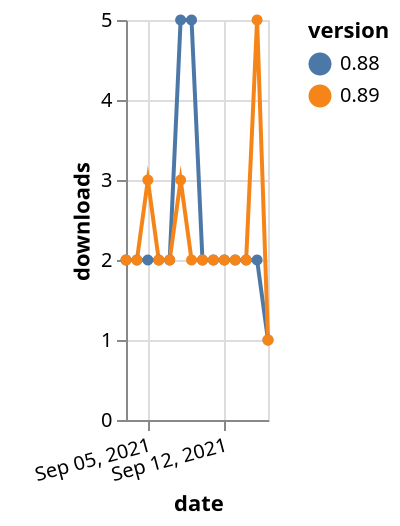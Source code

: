 {"$schema": "https://vega.github.io/schema/vega-lite/v5.json", "description": "A simple bar chart with embedded data.", "data": {"values": [{"date": "2021-09-03", "total": 3486, "delta": 2, "version": "0.88"}, {"date": "2021-09-04", "total": 3488, "delta": 2, "version": "0.88"}, {"date": "2021-09-05", "total": 3490, "delta": 2, "version": "0.88"}, {"date": "2021-09-06", "total": 3492, "delta": 2, "version": "0.88"}, {"date": "2021-09-07", "total": 3494, "delta": 2, "version": "0.88"}, {"date": "2021-09-08", "total": 3499, "delta": 5, "version": "0.88"}, {"date": "2021-09-09", "total": 3504, "delta": 5, "version": "0.88"}, {"date": "2021-09-10", "total": 3506, "delta": 2, "version": "0.88"}, {"date": "2021-09-11", "total": 3508, "delta": 2, "version": "0.88"}, {"date": "2021-09-12", "total": 3510, "delta": 2, "version": "0.88"}, {"date": "2021-09-13", "total": 3512, "delta": 2, "version": "0.88"}, {"date": "2021-09-14", "total": 3514, "delta": 2, "version": "0.88"}, {"date": "2021-09-15", "total": 3516, "delta": 2, "version": "0.88"}, {"date": "2021-09-16", "total": 3517, "delta": 1, "version": "0.88"}, {"date": "2021-09-03", "total": 2356, "delta": 2, "version": "0.89"}, {"date": "2021-09-04", "total": 2358, "delta": 2, "version": "0.89"}, {"date": "2021-09-05", "total": 2361, "delta": 3, "version": "0.89"}, {"date": "2021-09-06", "total": 2363, "delta": 2, "version": "0.89"}, {"date": "2021-09-07", "total": 2365, "delta": 2, "version": "0.89"}, {"date": "2021-09-08", "total": 2368, "delta": 3, "version": "0.89"}, {"date": "2021-09-09", "total": 2370, "delta": 2, "version": "0.89"}, {"date": "2021-09-10", "total": 2372, "delta": 2, "version": "0.89"}, {"date": "2021-09-11", "total": 2374, "delta": 2, "version": "0.89"}, {"date": "2021-09-12", "total": 2376, "delta": 2, "version": "0.89"}, {"date": "2021-09-13", "total": 2378, "delta": 2, "version": "0.89"}, {"date": "2021-09-14", "total": 2380, "delta": 2, "version": "0.89"}, {"date": "2021-09-15", "total": 2385, "delta": 5, "version": "0.89"}, {"date": "2021-09-16", "total": 2386, "delta": 1, "version": "0.89"}]}, "width": "container", "mark": {"type": "line", "point": {"filled": true}}, "encoding": {"x": {"field": "date", "type": "temporal", "timeUnit": "yearmonthdate", "title": "date", "axis": {"labelAngle": -15}}, "y": {"field": "delta", "type": "quantitative", "title": "downloads"}, "color": {"field": "version", "type": "nominal"}, "tooltip": {"field": "delta"}}}
